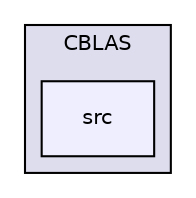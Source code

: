 digraph "libs/lapack-3.6.0/CBLAS/src" {
  compound=true
  node [ fontsize="10", fontname="Helvetica"];
  edge [ labelfontsize="10", labelfontname="Helvetica"];
  subgraph clusterdir_88e4ec7444d906034d2c2a43f6505658 {
    graph [ bgcolor="#ddddee", pencolor="black", label="CBLAS" fontname="Helvetica", fontsize="10", URL="dir_88e4ec7444d906034d2c2a43f6505658.html"]
  dir_6fac0c6a09d880d6130179c535e1246c [shape=box, label="src", style="filled", fillcolor="#eeeeff", pencolor="black", URL="dir_6fac0c6a09d880d6130179c535e1246c.html"];
  }
}
